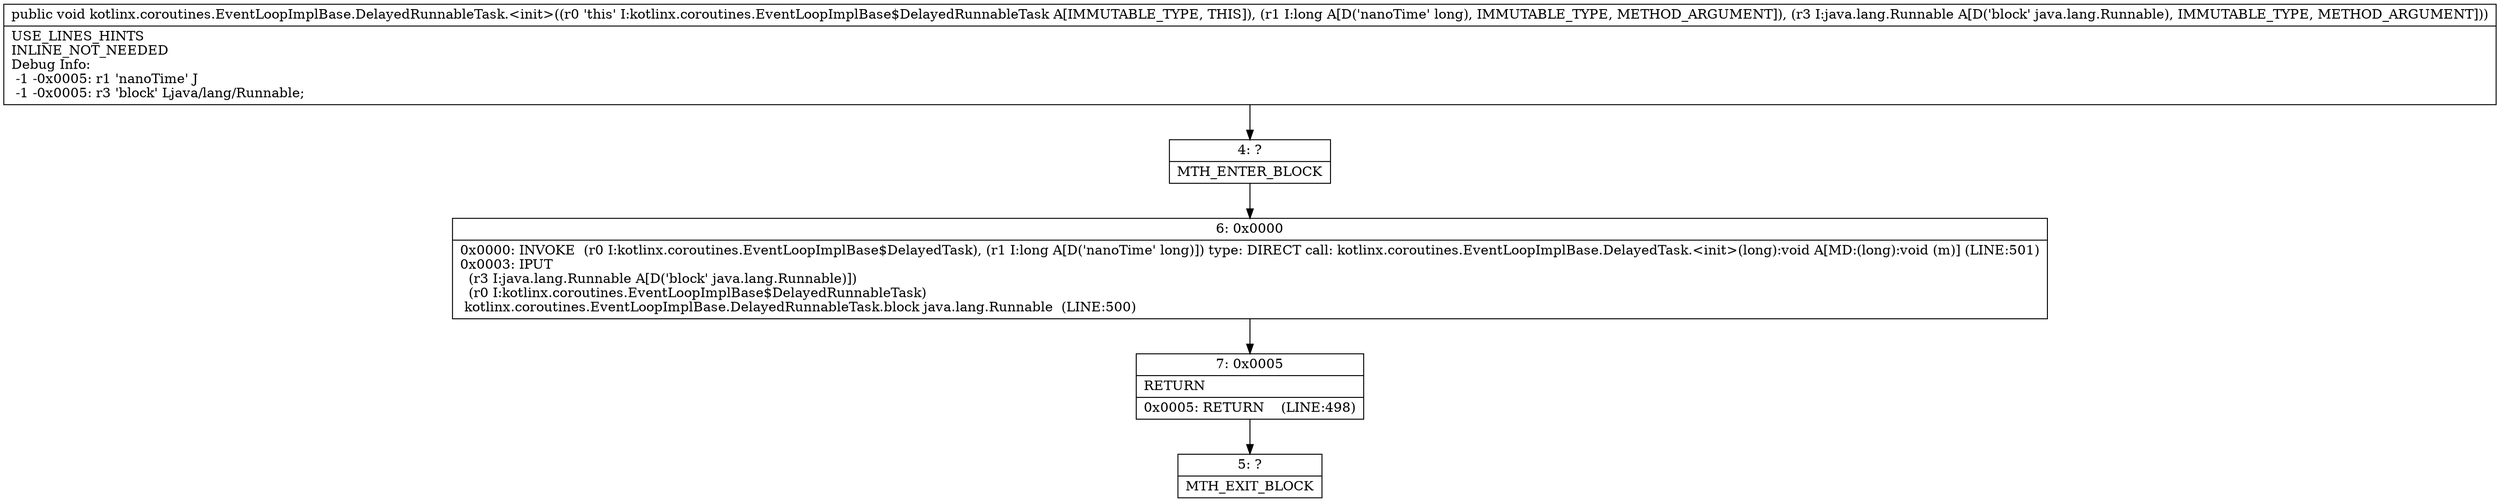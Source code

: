 digraph "CFG forkotlinx.coroutines.EventLoopImplBase.DelayedRunnableTask.\<init\>(JLjava\/lang\/Runnable;)V" {
Node_4 [shape=record,label="{4\:\ ?|MTH_ENTER_BLOCK\l}"];
Node_6 [shape=record,label="{6\:\ 0x0000|0x0000: INVOKE  (r0 I:kotlinx.coroutines.EventLoopImplBase$DelayedTask), (r1 I:long A[D('nanoTime' long)]) type: DIRECT call: kotlinx.coroutines.EventLoopImplBase.DelayedTask.\<init\>(long):void A[MD:(long):void (m)] (LINE:501)\l0x0003: IPUT  \l  (r3 I:java.lang.Runnable A[D('block' java.lang.Runnable)])\l  (r0 I:kotlinx.coroutines.EventLoopImplBase$DelayedRunnableTask)\l kotlinx.coroutines.EventLoopImplBase.DelayedRunnableTask.block java.lang.Runnable  (LINE:500)\l}"];
Node_7 [shape=record,label="{7\:\ 0x0005|RETURN\l|0x0005: RETURN    (LINE:498)\l}"];
Node_5 [shape=record,label="{5\:\ ?|MTH_EXIT_BLOCK\l}"];
MethodNode[shape=record,label="{public void kotlinx.coroutines.EventLoopImplBase.DelayedRunnableTask.\<init\>((r0 'this' I:kotlinx.coroutines.EventLoopImplBase$DelayedRunnableTask A[IMMUTABLE_TYPE, THIS]), (r1 I:long A[D('nanoTime' long), IMMUTABLE_TYPE, METHOD_ARGUMENT]), (r3 I:java.lang.Runnable A[D('block' java.lang.Runnable), IMMUTABLE_TYPE, METHOD_ARGUMENT]))  | USE_LINES_HINTS\lINLINE_NOT_NEEDED\lDebug Info:\l  \-1 \-0x0005: r1 'nanoTime' J\l  \-1 \-0x0005: r3 'block' Ljava\/lang\/Runnable;\l}"];
MethodNode -> Node_4;Node_4 -> Node_6;
Node_6 -> Node_7;
Node_7 -> Node_5;
}


